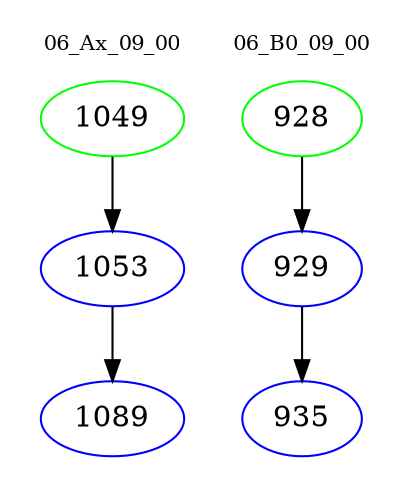digraph{
subgraph cluster_0 {
color = white
label = "06_Ax_09_00";
fontsize=10;
T0_1049 [label="1049", color="green"]
T0_1049 -> T0_1053 [color="black"]
T0_1053 [label="1053", color="blue"]
T0_1053 -> T0_1089 [color="black"]
T0_1089 [label="1089", color="blue"]
}
subgraph cluster_1 {
color = white
label = "06_B0_09_00";
fontsize=10;
T1_928 [label="928", color="green"]
T1_928 -> T1_929 [color="black"]
T1_929 [label="929", color="blue"]
T1_929 -> T1_935 [color="black"]
T1_935 [label="935", color="blue"]
}
}
